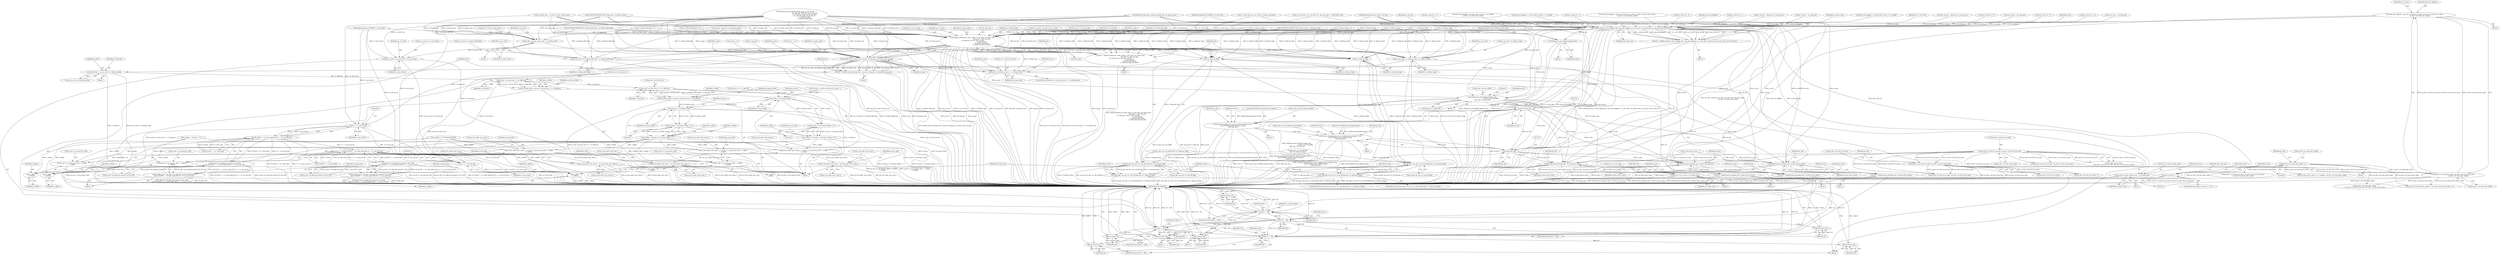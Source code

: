 digraph "0_Android_0b23c81c3dd9ec38f7e6806a3955fed1925541a0_2@integer" {
"1001121" [label="(Call,num_mb_skipped = (ps_dec->u2_frm_ht_in_mbs * ps_dec->u2_frm_wd_in_mbs)\n                        - ps_dec->u2_total_mbs_coded)"];
"1001123" [label="(Call,(ps_dec->u2_frm_ht_in_mbs * ps_dec->u2_frm_wd_in_mbs)\n                        - ps_dec->u2_total_mbs_coded)"];
"1001124" [label="(Call,ps_dec->u2_frm_ht_in_mbs * ps_dec->u2_frm_wd_in_mbs)"];
"1000237" [label="(Call,ps_dec->u2_frm_ht_in_mbs * ps_dec->u2_frm_wd_in_mbs)"];
"1000617" [label="(Call,ps_dec->u2_total_mbs_coded = 0)"];
"1001182" [label="(Call,ih264d_mark_err_slice_skip(ps_dec, num_mb_skipped, u1_is_idr_slice, u2_frame_num, ps_cur_poc, prev_slice_err))"];
"1001180" [label="(Call,ret = ih264d_mark_err_slice_skip(ps_dec, num_mb_skipped, u1_is_idr_slice, u2_frame_num, ps_cur_poc, prev_slice_err))"];
"1001268" [label="(Call,ret != OK)"];
"1001271" [label="(Return,return ret;)"];
"1001441" [label="(Call,ret != OK)"];
"1001444" [label="(Return,return ret;)"];
"1001656" [label="(Call,ret != OK)"];
"1001659" [label="(Return,return ret;)"];
"1001907" [label="(Return,return OK;)"];
"1001924" [label="(Return,return OK;)"];
"1002557" [label="(Call,ret != OK)"];
"1002560" [label="(Return,return ret;)"];
"1002617" [label="(Return,return ret;)"];
"1001210" [label="(Call,ps_dec->u2_prv_frame_num = u2_frame_num)"];
"1001223" [label="(Call,prev_slice_err == 2)"];
"1001263" [label="(Call,ih264d_err_pic_dispbuf_mgr(ps_dec))"];
"1001316" [label="(Call,ps_dec->u2_prv_frame_num = u2_frame_num)"];
"1001424" [label="(Call,ih264d_decode_pic_order_cnt(u1_is_idr_slice, u2_frame_num,\n                                           &ps_dec->s_prev_pic_poc,\n &s_tmp_poc, ps_cur_slice, ps_pps,\n                                          u1_nal_ref_idc,\n                                          u1_bottom_field_flag,\n                                          u1_field_pic_flag, &i4_poc))"];
"1001422" [label="(Call,ret = ih264d_decode_pic_order_cnt(u1_is_idr_slice, u2_frame_num,\n                                           &ps_dec->s_prev_pic_poc,\n &s_tmp_poc, ps_cur_slice, ps_pps,\n                                          u1_nal_ref_idc,\n                                          u1_bottom_field_flag,\n                                          u1_field_pic_flag, &i4_poc))"];
"1001512" [label="(Call,ps_cur_slice->u1_field_pic_flag = u1_field_pic_flag)"];
"1001958" [label="(Call,u1_field_pic = ps_cur_slice->u1_field_pic_flag)"];
"1002019" [label="(Call,ps_dec->u2_frm_wd_y << u1_field_pic)"];
"1002017" [label="(Call,u4_frame_stride = ps_dec->u2_frm_wd_y << u1_field_pic)"];
"1002032" [label="(Call,u2_mb_y * u4_frame_stride)"];
"1002031" [label="(Call,(u2_mb_y * u4_frame_stride) << 4)"];
"1002029" [label="(Call,y_offset = (u2_mb_y * u4_frame_stride) << 4)"];
"1002036" [label="(Call,ps_trns_addr->pu1_dest_y = ps_dec->s_cur_pic.pu1_buf1 + x_offset\n + y_offset)"];
"1002095" [label="(Call,ps_trns_addr->pu1_mb_y = ps_trns_addr->pu1_dest_y)"];
"1002040" [label="(Call,ps_dec->s_cur_pic.pu1_buf1 + x_offset\n + y_offset)"];
"1002046" [label="(Call,x_offset\n + y_offset)"];
"1002062" [label="(Call,u2_mb_y * u4_frame_stride)"];
"1002061" [label="(Call,(u2_mb_y * u4_frame_stride) << 3)"];
"1002059" [label="(Call,y_offset = (u2_mb_y * u4_frame_stride) << 3)"];
"1002069" [label="(Call,ps_trns_addr->pu1_dest_u = ps_dec->s_cur_pic.pu1_buf2 + x_offset\n + y_offset)"];
"1002102" [label="(Call,ps_trns_addr->pu1_mb_u = ps_trns_addr->pu1_dest_u)"];
"1002073" [label="(Call,ps_dec->s_cur_pic.pu1_buf2 + x_offset\n + y_offset)"];
"1002079" [label="(Call,x_offset\n + y_offset)"];
"1002082" [label="(Call,ps_trns_addr->pu1_dest_v = ps_dec->s_cur_pic.pu1_buf3 + x_offset\n + y_offset)"];
"1002109" [label="(Call,ps_trns_addr->pu1_mb_v = ps_trns_addr->pu1_dest_v)"];
"1002086" [label="(Call,ps_dec->s_cur_pic.pu1_buf3 + x_offset\n + y_offset)"];
"1002092" [label="(Call,x_offset\n + y_offset)"];
"1002051" [label="(Call,ps_dec->u2_frm_wd_uv << u1_field_pic)"];
"1002049" [label="(Call,u4_frame_stride = ps_dec->u2_frm_wd_uv << u1_field_pic)"];
"1001517" [label="(Call,ps_cur_slice->u1_bottom_field_flag = u1_bottom_field_flag)"];
"1001544" [label="(Call,ps_cur_slice->u1_nal_ref_idc = u1_nal_ref_idc)"];
"1001610" [label="(Call,!u1_field_pic_flag)"];
"1001604" [label="(Call,(ps_pps->ps_sps->u1_mb_aff_flag) && (!u1_field_pic_flag))"];
"1001603" [label="(Call,!((ps_pps->ps_sps->u1_mb_aff_flag) && (!u1_field_pic_flag)))"];
"1001627" [label="(Call,!u1_field_pic_flag)"];
"1001621" [label="(Call,(ps_pps->ps_sps->u1_mb_aff_flag) && (!u1_field_pic_flag))"];
"1001620" [label="(Call,!((ps_pps->ps_sps->u1_mb_aff_flag) && (!u1_field_pic_flag)))"];
"1001648" [label="(Call,ih264d_start_of_pic(ps_dec, i4_poc, &s_tmp_poc, u2_frame_num, ps_pps))"];
"1001646" [label="(Call,ret = ih264d_start_of_pic(ps_dec, i4_poc, &s_tmp_poc, u2_frame_num, ps_pps))"];
"1001667" [label="(Call,ih264d_get_next_display_field(ps_dec,\n                                          ps_dec->ps_out_buffer,\n &(ps_dec->s_disp_op)))"];
"1001722" [label="(Call,(void *)ps_dec)"];
"1001714" [label="(Call,ithread_create(ps_dec->pv_dec_thread_handle, NULL,\n (void *)ih264d_decode_picture_thread,\n (void *)ps_dec))"];
"1001758" [label="(Call,ithread_create(ps_dec->pv_bs_deblk_thread_handle, NULL,\n (void *)ih264d_recon_deblk_thread,\n (void *)ps_dec))"];
"1001766" [label="(Call,(void *)ps_dec)"];
"1002456" [label="(Call,ih264d_parse_islice(ps_dec, u2_first_mb_in_slice))"];
"1002454" [label="(Call,ret = ih264d_parse_islice(ps_dec, u2_first_mb_in_slice))"];
"1002491" [label="(Call,ih264d_parse_pslice(ps_dec, u2_first_mb_in_slice))"];
"1002489" [label="(Call,ret = ih264d_parse_pslice(ps_dec, u2_first_mb_in_slice))"];
"1002525" [label="(Call,ih264d_parse_bslice(ps_dec, u2_first_mb_in_slice))"];
"1002523" [label="(Call,ret = ih264d_parse_bslice(ps_dec, u2_first_mb_in_slice))"];
"1001838" [label="(Call,ps_err->u4_frm_sei_sync == u2_frame_num)"];
"1001854" [label="(Call,ps_err->u4_cur_frm = u2_frame_num)"];
"1001874" [label="(Call,0 == u1_nal_ref_idc)"];
"1001870" [label="(Call,(B_SLICE == u1_slice_type) && (0 == u1_nal_ref_idc))"];
"1001864" [label="(Call,(ps_dec->u4_skip_frm_mask & B_SLC_BIT)\n && (B_SLICE == u1_slice_type) && (0 == u1_nal_ref_idc))"];
"1001862" [label="(Call,i4_skip_b_pic = (ps_dec->u4_skip_frm_mask & B_SLC_BIT)\n && (B_SLICE == u1_slice_type) && (0 == u1_nal_ref_idc))"];
"1001885" [label="(Call,(P_SLICE == u1_slice_type) && (0 == u1_nal_ref_idc))"];
"1001879" [label="(Call,(ps_dec->u4_skip_frm_mask & P_SLC_BIT)\n && (P_SLICE == u1_slice_type) && (0 == u1_nal_ref_idc))"];
"1001877" [label="(Call,i4_skip_p_pic = (ps_dec->u4_skip_frm_mask & P_SLC_BIT)\n && (P_SLICE == u1_slice_type) && (0 == u1_nal_ref_idc))"];
"1001889" [label="(Call,0 == u1_nal_ref_idc)"];
"1000779" [label="(Call,!u1_field_pic_flag)"];
"1001663" [label="(Identifier,ps_dec)"];
"1002446" [label="(Block,)"];
"1002018" [label="(Identifier,u4_frame_stride)"];
"1001650" [label="(Identifier,i4_poc)"];
"1001660" [label="(Identifier,ret)"];
"1001885" [label="(Call,(P_SLICE == u1_slice_type) && (0 == u1_nal_ref_idc))"];
"1001891" [label="(Identifier,u1_nal_ref_idc)"];
"1001672" [label="(Call,&(ps_dec->s_disp_op))"];
"1001123" [label="(Call,(ps_dec->u2_frm_ht_in_mbs * ps_dec->u2_frm_wd_in_mbs)\n                        - ps_dec->u2_total_mbs_coded)"];
"1001161" [label="(Call,ps_cur_poc = &s_tmp_poc)"];
"1001117" [label="(Block,)"];
"1002577" [label="(Call,ps_dec->u2_total_mbs_coded >= (ps_seq->u2_max_mb_addr + 1))"];
"1001544" [label="(Call,ps_cur_slice->u1_nal_ref_idc = u1_nal_ref_idc)"];
"1002110" [label="(Call,ps_trns_addr->pu1_mb_v)"];
"1001186" [label="(Identifier,u2_frame_num)"];
"1001425" [label="(Identifier,u1_is_idr_slice)"];
"1000178" [label="(Call,i4_poc = 0)"];
"1002111" [label="(Identifier,ps_trns_addr)"];
"1002060" [label="(Identifier,y_offset)"];
"1002017" [label="(Call,u4_frame_stride = ps_dec->u2_frm_wd_y << u1_field_pic)"];
"1002113" [label="(Call,ps_trns_addr->pu1_dest_v)"];
"1001262" [label="(Block,)"];
"1002099" [label="(Call,ps_trns_addr->pu1_dest_y)"];
"1002102" [label="(Call,ps_trns_addr->pu1_mb_u = ps_trns_addr->pu1_dest_u)"];
"1002080" [label="(Identifier,x_offset)"];
"1001727" [label="(Identifier,ps_dec)"];
"1001762" [label="(Identifier,NULL)"];
"1001718" [label="(Identifier,NULL)"];
"1002041" [label="(Call,ps_dec->s_cur_pic.pu1_buf1)"];
"1002481" [label="(Block,)"];
"1002560" [label="(Return,return ret;)"];
"1002079" [label="(Call,x_offset\n + y_offset)"];
"1001669" [label="(Call,ps_dec->ps_out_buffer)"];
"1001871" [label="(Call,B_SLICE == u1_slice_type)"];
"1002064" [label="(Identifier,u4_frame_stride)"];
"1001890" [label="(Literal,0)"];
"1002559" [label="(Identifier,OK)"];
"1002036" [label="(Call,ps_trns_addr->pu1_dest_y = ps_dec->s_cur_pic.pu1_buf1 + x_offset\n + y_offset)"];
"1000944" [label="(Call,u2_frame_num != ps_dec->u2_prv_frame_num)"];
"1001651" [label="(Call,&s_tmp_poc)"];
"1002106" [label="(Call,ps_trns_addr->pu1_dest_u)"];
"1001040" [label="(Call,num_mb_skipped = u2_first_mb_in_slice << u1_mbaff)"];
"1002491" [label="(Call,ih264d_parse_pslice(ps_dec, u2_first_mb_in_slice))"];
"1001185" [label="(Identifier,u1_is_idr_slice)"];
"1001875" [label="(Literal,0)"];
"1002084" [label="(Identifier,ps_trns_addr)"];
"1001519" [label="(Identifier,ps_cur_slice)"];
"1001135" [label="(Identifier,ps_cur_poc)"];
"1001271" [label="(Return,return ret;)"];
"1001604" [label="(Call,(ps_pps->ps_sps->u1_mb_aff_flag) && (!u1_field_pic_flag))"];
"1002063" [label="(Identifier,u2_mb_y)"];
"1000489" [label="(Call,*ps_cur_poc = &ps_dec->s_cur_pic_poc)"];
"1001646" [label="(Call,ret = ih264d_start_of_pic(ps_dec, i4_poc, &s_tmp_poc, u2_frame_num, ps_pps))"];
"1002524" [label="(Identifier,ret)"];
"1001118" [label="(Call,prev_slice_err = 2)"];
"1001752" [label="(Block,)"];
"1000652" [label="(Call,COPYTHECONTEXT(\"SH: bottom_field_flag\", u1_bottom_field_flag))"];
"1001518" [label="(Call,ps_cur_slice->u1_bottom_field_flag)"];
"1002456" [label="(Call,ih264d_parse_islice(ps_dec, u2_first_mb_in_slice))"];
"1001766" [label="(Call,(void *)ps_dec)"];
"1002029" [label="(Call,y_offset = (u2_mb_y * u4_frame_stride) << 4)"];
"1001763" [label="(Call,(void *)ih264d_recon_deblk_thread)"];
"1002457" [label="(Identifier,ps_dec)"];
"1001771" [label="(Identifier,ps_dec)"];
"1002083" [label="(Call,ps_trns_addr->pu1_dest_v)"];
"1002092" [label="(Call,x_offset\n + y_offset)"];
"1002557" [label="(Call,ret != OK)"];
"1002062" [label="(Call,u2_mb_y * u4_frame_stride)"];
"1000625" [label="(Identifier,ps_seq)"];
"1000926" [label="(Call,ps_seq->u1_mb_aff_flag && (!u1_field_pic_flag))"];
"1001678" [label="(Literal,0)"];
"1002103" [label="(Call,ps_trns_addr->pu1_mb_u)"];
"1001603" [label="(Call,!((ps_pps->ps_sps->u1_mb_aff_flag) && (!u1_field_pic_flag)))"];
"1002037" [label="(Call,ps_trns_addr->pu1_dest_y)"];
"1001099" [label="(Call,!u1_field_pic_flag)"];
"1002051" [label="(Call,ps_dec->u2_frm_wd_uv << u1_field_pic)"];
"1002050" [label="(Identifier,u4_frame_stride)"];
"1000158" [label="(MethodParameterIn,UWORD8 u1_nal_ref_idc)"];
"1001997" [label="(Call,u2_mb_y <<= u1_mb_aff)"];
"1001551" [label="(Identifier,ps_cur_slice)"];
"1001714" [label="(Call,ithread_create(ps_dec->pv_dec_thread_handle, NULL,\n (void *)ih264d_decode_picture_thread,\n (void *)ps_dec))"];
"1001264" [label="(Identifier,ps_dec)"];
"1001521" [label="(Identifier,u1_bottom_field_flag)"];
"1000424" [label="(Call,ps_pps = &ps_dec->ps_pps[u4_temp])"];
"1001627" [label="(Call,!u1_field_pic_flag)"];
"1001516" [label="(Identifier,u1_field_pic_flag)"];
"1002619" [label="(MethodReturn,WORD32)"];
"1002033" [label="(Identifier,u2_mb_y)"];
"1001237" [label="(Identifier,ps_dec)"];
"1000632" [label="(Call,COPYTHECONTEXT(\"SH: field_pic_flag\", u1_field_pic_flag))"];
"1001001" [label="(Call,ps_dec->u2_frm_ht_in_mbs * ps_dec->u2_frm_wd_in_mbs)"];
"1002035" [label="(Literal,4)"];
"1001649" [label="(Identifier,ps_dec)"];
"1001192" [label="(Identifier,ps_dec)"];
"1001421" [label="(Block,)"];
"1002527" [label="(Identifier,u2_first_mb_in_slice)"];
"1001960" [label="(Call,ps_cur_slice->u1_field_pic_flag)"];
"1001658" [label="(Identifier,OK)"];
"1001645" [label="(Block,)"];
"1001267" [label="(ControlStructure,if(ret != OK))"];
"1001315" [label="(Block,)"];
"1002019" [label="(Call,ps_dec->u2_frm_wd_y << u1_field_pic)"];
"1001423" [label="(Identifier,ret)"];
"1001229" [label="(Identifier,ps_dec)"];
"1001188" [label="(Identifier,prev_slice_err)"];
"1001631" [label="(Identifier,ps_dec)"];
"1001317" [label="(Call,ps_dec->u2_prv_frame_num)"];
"1002024" [label="(Call,x_offset = u2_mb_x << 4)"];
"1001433" [label="(Identifier,ps_cur_slice)"];
"1000666" [label="(Call,u1_field_pic_flag = 0)"];
"1002526" [label="(Identifier,ps_dec)"];
"1001441" [label="(Call,ret != OK)"];
"1002070" [label="(Call,ps_trns_addr->pu1_dest_u)"];
"1001970" [label="(Identifier,ps_dec)"];
"1001272" [label="(Identifier,ret)"];
"1001045" [label="(Call,ps_cur_poc = &s_tmp_poc)"];
"1001768" [label="(Identifier,ps_dec)"];
"1001879" [label="(Call,(ps_dec->u4_skip_frm_mask & P_SLC_BIT)\n && (P_SLICE == u1_slice_type) && (0 == u1_nal_ref_idc))"];
"1001323" [label="(Identifier,ps_cur_slice)"];
"1000932" [label="(Call,prev_slice_err = 0)"];
"1000235" [label="(Call,u2_first_mb_in_slice\n > (ps_dec->u2_frm_ht_in_mbs * ps_dec->u2_frm_wd_in_mbs))"];
"1001124" [label="(Call,ps_dec->u2_frm_ht_in_mbs * ps_dec->u2_frm_wd_in_mbs)"];
"1001659" [label="(Return,return ret;)"];
"1002489" [label="(Call,ret = ih264d_parse_pslice(ps_dec, u2_first_mb_in_slice))"];
"1001225" [label="(Literal,2)"];
"1002493" [label="(Identifier,u2_first_mb_in_slice)"];
"1001620" [label="(Call,!((ps_pps->ps_sps->u1_mb_aff_flag) && (!u1_field_pic_flag)))"];
"1002052" [label="(Call,ps_dec->u2_frm_wd_uv)"];
"1001856" [label="(Identifier,ps_err)"];
"1001858" [label="(Identifier,u2_frame_num)"];
"1002119" [label="(Identifier,ps_dec)"];
"1001183" [label="(Identifier,ps_dec)"];
"1001619" [label="(ControlStructure,if(!((ps_pps->ps_sps->u1_mb_aff_flag) && (!u1_field_pic_flag))))"];
"1002030" [label="(Identifier,y_offset)"];
"1000237" [label="(Call,ps_dec->u2_frm_ht_in_mbs * ps_dec->u2_frm_wd_in_mbs)"];
"1001426" [label="(Identifier,u2_frame_num)"];
"1002556" [label="(ControlStructure,if(ret != OK))"];
"1001128" [label="(Call,ps_dec->u2_frm_wd_in_mbs)"];
"1001859" [label="(Block,)"];
"1002046" [label="(Call,x_offset\n + y_offset)"];
"1001893" [label="(Identifier,i4_skip_b_pic)"];
"1001637" [label="(Identifier,ps_dec)"];
"1001263" [label="(Call,ih264d_err_pic_dispbuf_mgr(ps_dec))"];
"1001759" [label="(Call,ps_dec->pv_bs_deblk_thread_handle)"];
"1001444" [label="(Return,return ret;)"];
"1002454" [label="(Call,ret = ih264d_parse_islice(ps_dec, u2_first_mb_in_slice))"];
"1002059" [label="(Call,y_offset = (u2_mb_y * u4_frame_stride) << 3)"];
"1001095" [label="(Call,ps_seq->u1_mb_aff_flag\n && (!u1_field_pic_flag))"];
"1001622" [label="(Call,ps_pps->ps_sps->u1_mb_aff_flag)"];
"1001141" [label="(Call,(u2_first_mb_in_slice << u1_mbaff) > ps_dec->u2_total_mbs_coded)"];
"1000480" [label="(Block,)"];
"1001517" [label="(Call,ps_cur_slice->u1_bottom_field_flag = u1_bottom_field_flag)"];
"1002455" [label="(Identifier,ret)"];
"1002061" [label="(Call,(u2_mb_y * u4_frame_stride) << 3)"];
"1002067" [label="(Identifier,x_offset)"];
"1001656" [label="(Call,ret != OK)"];
"1001545" [label="(Call,ps_cur_slice->u1_nal_ref_idc)"];
"1002066" [label="(Call,x_offset *= YUV420SP_FACTOR)"];
"1001422" [label="(Call,ret = ih264d_decode_pic_order_cnt(u1_is_idr_slice, u2_frame_num,\n                                           &ps_dec->s_prev_pic_poc,\n &s_tmp_poc, ps_cur_slice, ps_pps,\n                                          u1_nal_ref_idc,\n                                          u1_bottom_field_flag,\n                                          u1_field_pic_flag, &i4_poc))"];
"1000617" [label="(Call,ps_dec->u2_total_mbs_coded = 0)"];
"1000466" [label="(Call,COPYTHECONTEXT(\"SH: frame_num\", u2_frame_num))"];
"1002496" [label="(Identifier,ps_dec)"];
"1001876" [label="(Identifier,u1_nal_ref_idc)"];
"1001877" [label="(Call,i4_skip_p_pic = (ps_dec->u4_skip_frm_mask & P_SLC_BIT)\n && (P_SLICE == u1_slice_type) && (0 == u1_nal_ref_idc))"];
"1001442" [label="(Identifier,ret)"];
"1002095" [label="(Call,ps_trns_addr->pu1_mb_y = ps_trns_addr->pu1_dest_y)"];
"1001122" [label="(Identifier,num_mb_skipped)"];
"1001438" [label="(Call,&i4_poc)"];
"1001758" [label="(Call,ithread_create(ps_dec->pv_bs_deblk_thread_handle, NULL,\n (void *)ih264d_recon_deblk_thread,\n (void *)ps_dec))"];
"1001724" [label="(Identifier,ps_dec)"];
"1001865" [label="(Call,ps_dec->u4_skip_frm_mask & B_SLC_BIT)"];
"1001149" [label="(Call,prev_slice_err = 2)"];
"1001830" [label="(Block,)"];
"1001224" [label="(Identifier,prev_slice_err)"];
"1001880" [label="(Call,ps_dec->u4_skip_frm_mask & P_SLC_BIT)"];
"1001134" [label="(Call,ps_cur_poc = &s_tmp_poc)"];
"1001907" [label="(Return,return OK;)"];
"1001611" [label="(Identifier,u1_field_pic_flag)"];
"1001431" [label="(Call,&s_tmp_poc)"];
"1002289" [label="(Call,u2_first_mb_in_slice - 1)"];
"1000669" [label="(Call,u1_bottom_field_flag = 0)"];
"1002048" [label="(Identifier,y_offset)"];
"1002074" [label="(Call,ps_dec->s_cur_pic.pu1_buf2)"];
"1002047" [label="(Identifier,x_offset)"];
"1002558" [label="(Identifier,ret)"];
"1001437" [label="(Identifier,u1_field_pic_flag)"];
"1002032" [label="(Call,u2_mb_y * u4_frame_stride)"];
"1001719" [label="(Call,(void *)ih264d_decode_picture_thread)"];
"1000241" [label="(Call,ps_dec->u2_frm_wd_in_mbs)"];
"1001513" [label="(Call,ps_cur_slice->u1_field_pic_flag)"];
"1002104" [label="(Identifier,ps_trns_addr)"];
"1001715" [label="(Call,ps_dec->pv_dec_thread_handle)"];
"1001846" [label="(Identifier,ps_err)"];
"1001187" [label="(Identifier,ps_cur_poc)"];
"1001870" [label="(Call,(B_SLICE == u1_slice_type) && (0 == u1_nal_ref_idc))"];
"1001443" [label="(Identifier,OK)"];
"1001211" [label="(Call,ps_dec->u2_prv_frame_num)"];
"1001274" [label="(Identifier,i1_is_end_of_poc)"];
"1000930" [label="(Call,!u1_field_pic_flag)"];
"1001963" [label="(Block,)"];
"1002094" [label="(Identifier,y_offset)"];
"1002007" [label="(Call,u2_mb_y > ps_dec->u2_frm_ht_in_mbs - 1)"];
"1002492" [label="(Identifier,ps_dec)"];
"1002109" [label="(Call,ps_trns_addr->pu1_mb_v = ps_trns_addr->pu1_dest_v)"];
"1002463" [label="(Identifier,ps_dec)"];
"1000538" [label="(Call,ih264d_decode_gaps_in_frame_num(ps_dec, u2_frame_num))"];
"1000159" [label="(MethodParameterIn,dec_struct_t *ps_dec)"];
"1001864" [label="(Call,(ps_dec->u4_skip_frm_mask & B_SLC_BIT)\n && (B_SLICE == u1_slice_type) && (0 == u1_nal_ref_idc))"];
"1000170" [label="(Call,*ps_cur_slice = ps_dec->ps_cur_slice)"];
"1001427" [label="(Call,&ps_dec->s_prev_pic_poc)"];
"1001839" [label="(Call,ps_err->u4_frm_sei_sync)"];
"1001959" [label="(Identifier,u1_field_pic)"];
"1000157" [label="(MethodParameterIn,UWORD8 u1_is_idr_slice)"];
"1002096" [label="(Call,ps_trns_addr->pu1_mb_y)"];
"1002093" [label="(Identifier,x_offset)"];
"1001855" [label="(Call,ps_err->u4_cur_frm)"];
"1000686" [label="(Call,0 == u1_field_pic_flag)"];
"1001621" [label="(Call,(ps_pps->ps_sps->u1_mb_aff_flag) && (!u1_field_pic_flag))"];
"1001268" [label="(Call,ret != OK)"];
"1001958" [label="(Call,u1_field_pic = ps_cur_slice->u1_field_pic_flag)"];
"1000899" [label="(Call,ih264d_is_end_of_pic(u2_frame_num, u1_nal_ref_idc,\n                                             &s_tmp_poc, &ps_dec->s_cur_pic_poc,\n                                            ps_cur_slice, u1_pic_order_cnt_type,\n                                            u1_nal_unit_type, u4_idr_pic_id,\n                                            u1_field_pic_flag,\n                                            u1_bottom_field_flag))"];
"1001217" [label="(Identifier,ps_dec)"];
"1002086" [label="(Call,ps_dec->s_cur_pic.pu1_buf3 + x_offset\n + y_offset)"];
"1001222" [label="(ControlStructure,if(prev_slice_err == 2))"];
"1001239" [label="(Call,ps_dec->u2_frm_ht_in_mbs * ps_dec->u2_frm_wd_in_mbs)"];
"1001838" [label="(Call,ps_err->u4_frm_sei_sync == u2_frame_num)"];
"1001657" [label="(Identifier,ret)"];
"1001667" [label="(Call,ih264d_get_next_display_field(ps_dec,\n                                          ps_dec->ps_out_buffer,\n &(ps_dec->s_disp_op)))"];
"1001180" [label="(Call,ret = ih264d_mark_err_slice_skip(ps_dec, num_mb_skipped, u1_is_idr_slice, u2_frame_num, ps_cur_poc, prev_slice_err))"];
"1001874" [label="(Call,0 == u1_nal_ref_idc)"];
"1001131" [label="(Call,ps_dec->u2_total_mbs_coded)"];
"1001316" [label="(Call,ps_dec->u2_prv_frame_num = u2_frame_num)"];
"1002025" [label="(Identifier,x_offset)"];
"1002097" [label="(Identifier,ps_trns_addr)"];
"1001108" [label="(Call,prev_slice_err = 1)"];
"1001668" [label="(Identifier,ps_dec)"];
"1001842" [label="(Identifier,u2_frame_num)"];
"1001925" [label="(Identifier,OK)"];
"1001512" [label="(Call,ps_cur_slice->u1_field_pic_flag = u1_field_pic_flag)"];
"1001524" [label="(Identifier,ps_cur_slice)"];
"1001908" [label="(Identifier,OK)"];
"1001152" [label="(Call,num_mb_skipped = (u2_first_mb_in_slice << u1_mbaff)\n - ps_dec->u2_total_mbs_coded)"];
"1001111" [label="(Call,num_mb_skipped = u2_first_mb_in_slice << u1_mbaff)"];
"1002069" [label="(Call,ps_trns_addr->pu1_dest_u = ps_dec->s_cur_pic.pu1_buf2 + x_offset\n + y_offset)"];
"1001628" [label="(Identifier,u1_field_pic_flag)"];
"1001181" [label="(Identifier,ret)"];
"1001894" [label="(Block,)"];
"1001214" [label="(Identifier,u2_frame_num)"];
"1001435" [label="(Identifier,u1_nal_ref_idc)"];
"1002020" [label="(Call,ps_dec->u2_frm_wd_y)"];
"1001210" [label="(Call,ps_dec->u2_prv_frame_num = u2_frame_num)"];
"1001602" [label="(ControlStructure,if(!((ps_pps->ps_sps->u1_mb_aff_flag) && (!u1_field_pic_flag))))"];
"1001837" [label="(ControlStructure,if(ps_err->u4_frm_sei_sync == u2_frame_num))"];
"1000973" [label="(Call,prev_slice_err = 1)"];
"1002009" [label="(Call,ps_dec->u2_frm_ht_in_mbs - 1)"];
"1000998" [label="(Call,num_mb_skipped = (ps_dec->u2_frm_ht_in_mbs * ps_dec->u2_frm_wd_in_mbs)\n - ps_dec->u2_total_mbs_coded)"];
"1000978" [label="(Call,prev_slice_err = 2)"];
"1001223" [label="(Call,prev_slice_err == 2)"];
"1002523" [label="(Call,ret = ih264d_parse_bslice(ps_dec, u2_first_mb_in_slice))"];
"1002561" [label="(Identifier,ret)"];
"1001266" [label="(Identifier,ERROR_NEW_FRAME_EXPECTED)"];
"1001434" [label="(Identifier,ps_pps)"];
"1001889" [label="(Call,0 == u1_nal_ref_idc)"];
"1002530" [label="(Identifier,ps_dec)"];
"1000621" [label="(Literal,0)"];
"1001270" [label="(Identifier,OK)"];
"1002564" [label="(Identifier,ps_dec)"];
"1002040" [label="(Call,ps_dec->s_cur_pic.pu1_buf1 + x_offset\n + y_offset)"];
"1002065" [label="(Literal,3)"];
"1002055" [label="(Identifier,u1_field_pic)"];
"1002057" [label="(Identifier,x_offset)"];
"1001458" [label="(Call,i4_poc == 0)"];
"1001863" [label="(Identifier,i4_skip_b_pic)"];
"1002023" [label="(Identifier,u1_field_pic)"];
"1000238" [label="(Call,ps_dec->u2_frm_ht_in_mbs)"];
"1001000" [label="(Call,(ps_dec->u2_frm_ht_in_mbs * ps_dec->u2_frm_wd_in_mbs)\n - ps_dec->u2_total_mbs_coded)"];
"1000839" [label="(Call,!u1_field_pic_flag)"];
"1001548" [label="(Identifier,u1_nal_ref_idc)"];
"1001320" [label="(Identifier,u2_frame_num)"];
"1001924" [label="(Return,return OK;)"];
"1001610" [label="(Call,!u1_field_pic_flag)"];
"1001614" [label="(Identifier,ps_dec)"];
"1001944" [label="(Block,)"];
"1002618" [label="(Identifier,ret)"];
"1002031" [label="(Call,(u2_mb_y * u4_frame_stride) << 4)"];
"1002034" [label="(Identifier,u4_frame_stride)"];
"1001179" [label="(Block,)"];
"1001647" [label="(Identifier,ret)"];
"1002082" [label="(Call,ps_trns_addr->pu1_dest_v = ps_dec->s_cur_pic.pu1_buf3 + x_offset\n + y_offset)"];
"1002490" [label="(Identifier,ret)"];
"1001653" [label="(Identifier,u2_frame_num)"];
"1002617" [label="(Return,return ret;)"];
"1001121" [label="(Call,num_mb_skipped = (ps_dec->u2_frm_ht_in_mbs * ps_dec->u2_frm_wd_in_mbs)\n                        - ps_dec->u2_total_mbs_coded)"];
"1001195" [label="(Block,)"];
"1001448" [label="(Identifier,i4_poc)"];
"1000635" [label="(Call,u1_bottom_field_flag = 0)"];
"1002073" [label="(Call,ps_dec->s_cur_pic.pu1_buf2 + x_offset\n + y_offset)"];
"1002049" [label="(Call,u4_frame_stride = ps_dec->u2_frm_wd_uv << u1_field_pic)"];
"1001184" [label="(Identifier,num_mb_skipped)"];
"1001440" [label="(ControlStructure,if(ret != OK))"];
"1001235" [label="(Call,ps_dec->u2_total_mbs_coded\n >= ps_dec->u2_frm_ht_in_mbs * ps_dec->u2_frm_wd_in_mbs)"];
"1001125" [label="(Call,ps_dec->u2_frm_ht_in_mbs)"];
"1001722" [label="(Call,(void *)ps_dec)"];
"1000521" [label="(Call,u1_is_idr_slice || ps_cur_slice->u1_mmco_equalto5)"];
"1001445" [label="(Identifier,ret)"];
"1001436" [label="(Identifier,u1_bottom_field_flag)"];
"1001037" [label="(Call,prev_slice_err = 1)"];
"1001011" [label="(Call,ps_cur_poc = &ps_dec->s_cur_pic_poc)"];
"1002081" [label="(Identifier,y_offset)"];
"1002515" [label="(Block,)"];
"1001269" [label="(Identifier,ret)"];
"1001862" [label="(Call,i4_skip_b_pic = (ps_dec->u4_skip_frm_mask & B_SLC_BIT)\n && (B_SLICE == u1_slice_type) && (0 == u1_nal_ref_idc))"];
"1001655" [label="(ControlStructure,if(ret != OK))"];
"1001017" [label="(Call,u1_is_idr_slice = ps_cur_slice->u1_nal_unit_type == IDR_SLICE_NAL)"];
"1001132" [label="(Identifier,ps_dec)"];
"1001424" [label="(Call,ih264d_decode_pic_order_cnt(u1_is_idr_slice, u2_frame_num,\n                                           &ps_dec->s_prev_pic_poc,\n &s_tmp_poc, ps_cur_slice, ps_pps,\n                                          u1_nal_ref_idc,\n                                          u1_bottom_field_flag,\n                                          u1_field_pic_flag, &i4_poc))"];
"1001605" [label="(Call,ps_pps->ps_sps->u1_mb_aff_flag)"];
"1002087" [label="(Call,ps_dec->s_cur_pic.pu1_buf3)"];
"1001666" [label="(Block,)"];
"1001911" [label="(Block,)"];
"1001713" [label="(Block,)"];
"1001648" [label="(Call,ih264d_start_of_pic(ps_dec, i4_poc, &s_tmp_poc, u2_frame_num, ps_pps))"];
"1001854" [label="(Call,ps_err->u4_cur_frm = u2_frame_num)"];
"1000618" [label="(Call,ps_dec->u2_total_mbs_coded)"];
"1001886" [label="(Call,P_SLICE == u1_slice_type)"];
"1002458" [label="(Identifier,u2_first_mb_in_slice)"];
"1002038" [label="(Identifier,ps_trns_addr)"];
"1000160" [label="(Block,)"];
"1001182" [label="(Call,ih264d_mark_err_slice_skip(ps_dec, num_mb_skipped, u1_is_idr_slice, u2_frame_num, ps_cur_poc, prev_slice_err))"];
"1001654" [label="(Identifier,ps_pps)"];
"1001878" [label="(Identifier,i4_skip_p_pic)"];
"1002525" [label="(Call,ih264d_parse_bslice(ps_dec, u2_first_mb_in_slice))"];
"1001121" -> "1001117"  [label="AST: "];
"1001121" -> "1001123"  [label="CFG: "];
"1001122" -> "1001121"  [label="AST: "];
"1001123" -> "1001121"  [label="AST: "];
"1001135" -> "1001121"  [label="CFG: "];
"1001121" -> "1002619"  [label="DDG: (ps_dec->u2_frm_ht_in_mbs * ps_dec->u2_frm_wd_in_mbs)\n                        - ps_dec->u2_total_mbs_coded"];
"1001121" -> "1002619"  [label="DDG: num_mb_skipped"];
"1001123" -> "1001121"  [label="DDG: ps_dec->u2_frm_ht_in_mbs * ps_dec->u2_frm_wd_in_mbs"];
"1001123" -> "1001121"  [label="DDG: ps_dec->u2_total_mbs_coded"];
"1001121" -> "1001182"  [label="DDG: num_mb_skipped"];
"1001123" -> "1001131"  [label="CFG: "];
"1001124" -> "1001123"  [label="AST: "];
"1001131" -> "1001123"  [label="AST: "];
"1001123" -> "1002619"  [label="DDG: ps_dec->u2_frm_ht_in_mbs * ps_dec->u2_frm_wd_in_mbs"];
"1001123" -> "1002619"  [label="DDG: ps_dec->u2_total_mbs_coded"];
"1001124" -> "1001123"  [label="DDG: ps_dec->u2_frm_ht_in_mbs"];
"1001124" -> "1001123"  [label="DDG: ps_dec->u2_frm_wd_in_mbs"];
"1000617" -> "1001123"  [label="DDG: ps_dec->u2_total_mbs_coded"];
"1001123" -> "1001235"  [label="DDG: ps_dec->u2_total_mbs_coded"];
"1001123" -> "1002577"  [label="DDG: ps_dec->u2_total_mbs_coded"];
"1001124" -> "1001128"  [label="CFG: "];
"1001125" -> "1001124"  [label="AST: "];
"1001128" -> "1001124"  [label="AST: "];
"1001132" -> "1001124"  [label="CFG: "];
"1001124" -> "1002619"  [label="DDG: ps_dec->u2_frm_wd_in_mbs"];
"1001124" -> "1002619"  [label="DDG: ps_dec->u2_frm_ht_in_mbs"];
"1000237" -> "1001124"  [label="DDG: ps_dec->u2_frm_ht_in_mbs"];
"1000237" -> "1001124"  [label="DDG: ps_dec->u2_frm_wd_in_mbs"];
"1001124" -> "1001239"  [label="DDG: ps_dec->u2_frm_ht_in_mbs"];
"1001124" -> "1001239"  [label="DDG: ps_dec->u2_frm_wd_in_mbs"];
"1001124" -> "1002009"  [label="DDG: ps_dec->u2_frm_ht_in_mbs"];
"1000237" -> "1000235"  [label="AST: "];
"1000237" -> "1000241"  [label="CFG: "];
"1000238" -> "1000237"  [label="AST: "];
"1000241" -> "1000237"  [label="AST: "];
"1000235" -> "1000237"  [label="CFG: "];
"1000237" -> "1002619"  [label="DDG: ps_dec->u2_frm_ht_in_mbs"];
"1000237" -> "1002619"  [label="DDG: ps_dec->u2_frm_wd_in_mbs"];
"1000237" -> "1000235"  [label="DDG: ps_dec->u2_frm_ht_in_mbs"];
"1000237" -> "1000235"  [label="DDG: ps_dec->u2_frm_wd_in_mbs"];
"1000237" -> "1001001"  [label="DDG: ps_dec->u2_frm_ht_in_mbs"];
"1000237" -> "1001001"  [label="DDG: ps_dec->u2_frm_wd_in_mbs"];
"1000237" -> "1001239"  [label="DDG: ps_dec->u2_frm_ht_in_mbs"];
"1000237" -> "1001239"  [label="DDG: ps_dec->u2_frm_wd_in_mbs"];
"1000237" -> "1002009"  [label="DDG: ps_dec->u2_frm_ht_in_mbs"];
"1000617" -> "1000480"  [label="AST: "];
"1000617" -> "1000621"  [label="CFG: "];
"1000618" -> "1000617"  [label="AST: "];
"1000621" -> "1000617"  [label="AST: "];
"1000625" -> "1000617"  [label="CFG: "];
"1000617" -> "1002619"  [label="DDG: ps_dec->u2_total_mbs_coded"];
"1000617" -> "1001000"  [label="DDG: ps_dec->u2_total_mbs_coded"];
"1000617" -> "1001141"  [label="DDG: ps_dec->u2_total_mbs_coded"];
"1000617" -> "1001235"  [label="DDG: ps_dec->u2_total_mbs_coded"];
"1000617" -> "1002577"  [label="DDG: ps_dec->u2_total_mbs_coded"];
"1001182" -> "1001180"  [label="AST: "];
"1001182" -> "1001188"  [label="CFG: "];
"1001183" -> "1001182"  [label="AST: "];
"1001184" -> "1001182"  [label="AST: "];
"1001185" -> "1001182"  [label="AST: "];
"1001186" -> "1001182"  [label="AST: "];
"1001187" -> "1001182"  [label="AST: "];
"1001188" -> "1001182"  [label="AST: "];
"1001180" -> "1001182"  [label="CFG: "];
"1001182" -> "1002619"  [label="DDG: u2_frame_num"];
"1001182" -> "1002619"  [label="DDG: prev_slice_err"];
"1001182" -> "1002619"  [label="DDG: u1_is_idr_slice"];
"1001182" -> "1002619"  [label="DDG: num_mb_skipped"];
"1001182" -> "1002619"  [label="DDG: ps_dec"];
"1001182" -> "1002619"  [label="DDG: ps_cur_poc"];
"1001182" -> "1001180"  [label="DDG: u2_frame_num"];
"1001182" -> "1001180"  [label="DDG: num_mb_skipped"];
"1001182" -> "1001180"  [label="DDG: u1_is_idr_slice"];
"1001182" -> "1001180"  [label="DDG: ps_cur_poc"];
"1001182" -> "1001180"  [label="DDG: ps_dec"];
"1001182" -> "1001180"  [label="DDG: prev_slice_err"];
"1000538" -> "1001182"  [label="DDG: ps_dec"];
"1000538" -> "1001182"  [label="DDG: u2_frame_num"];
"1000159" -> "1001182"  [label="DDG: ps_dec"];
"1001040" -> "1001182"  [label="DDG: num_mb_skipped"];
"1000998" -> "1001182"  [label="DDG: num_mb_skipped"];
"1001152" -> "1001182"  [label="DDG: num_mb_skipped"];
"1001111" -> "1001182"  [label="DDG: num_mb_skipped"];
"1001017" -> "1001182"  [label="DDG: u1_is_idr_slice"];
"1000521" -> "1001182"  [label="DDG: u1_is_idr_slice"];
"1000157" -> "1001182"  [label="DDG: u1_is_idr_slice"];
"1000466" -> "1001182"  [label="DDG: u2_frame_num"];
"1000899" -> "1001182"  [label="DDG: u2_frame_num"];
"1000944" -> "1001182"  [label="DDG: u2_frame_num"];
"1001011" -> "1001182"  [label="DDG: ps_cur_poc"];
"1001134" -> "1001182"  [label="DDG: ps_cur_poc"];
"1000489" -> "1001182"  [label="DDG: ps_cur_poc"];
"1001045" -> "1001182"  [label="DDG: ps_cur_poc"];
"1001161" -> "1001182"  [label="DDG: ps_cur_poc"];
"1001108" -> "1001182"  [label="DDG: prev_slice_err"];
"1001037" -> "1001182"  [label="DDG: prev_slice_err"];
"1000978" -> "1001182"  [label="DDG: prev_slice_err"];
"1000973" -> "1001182"  [label="DDG: prev_slice_err"];
"1001149" -> "1001182"  [label="DDG: prev_slice_err"];
"1000932" -> "1001182"  [label="DDG: prev_slice_err"];
"1001118" -> "1001182"  [label="DDG: prev_slice_err"];
"1001182" -> "1001210"  [label="DDG: u2_frame_num"];
"1001182" -> "1001223"  [label="DDG: prev_slice_err"];
"1001182" -> "1001263"  [label="DDG: ps_dec"];
"1001182" -> "1001316"  [label="DDG: u2_frame_num"];
"1001182" -> "1001424"  [label="DDG: u1_is_idr_slice"];
"1001182" -> "1001424"  [label="DDG: u2_frame_num"];
"1001182" -> "1001648"  [label="DDG: ps_dec"];
"1001182" -> "1001648"  [label="DDG: u2_frame_num"];
"1001182" -> "1001667"  [label="DDG: ps_dec"];
"1001182" -> "1001838"  [label="DDG: u2_frame_num"];
"1001182" -> "1002456"  [label="DDG: ps_dec"];
"1001182" -> "1002491"  [label="DDG: ps_dec"];
"1001182" -> "1002525"  [label="DDG: ps_dec"];
"1001180" -> "1001179"  [label="AST: "];
"1001181" -> "1001180"  [label="AST: "];
"1001192" -> "1001180"  [label="CFG: "];
"1001180" -> "1002619"  [label="DDG: ih264d_mark_err_slice_skip(ps_dec, num_mb_skipped, u1_is_idr_slice, u2_frame_num, ps_cur_poc, prev_slice_err)"];
"1001180" -> "1002619"  [label="DDG: ret"];
"1001180" -> "1001268"  [label="DDG: ret"];
"1001268" -> "1001267"  [label="AST: "];
"1001268" -> "1001270"  [label="CFG: "];
"1001269" -> "1001268"  [label="AST: "];
"1001270" -> "1001268"  [label="AST: "];
"1001272" -> "1001268"  [label="CFG: "];
"1001274" -> "1001268"  [label="CFG: "];
"1001268" -> "1002619"  [label="DDG: ret != OK"];
"1001268" -> "1002619"  [label="DDG: OK"];
"1001268" -> "1002619"  [label="DDG: ret"];
"1001268" -> "1001271"  [label="DDG: ret"];
"1001268" -> "1001441"  [label="DDG: OK"];
"1001268" -> "1001656"  [label="DDG: OK"];
"1001268" -> "1001907"  [label="DDG: OK"];
"1001268" -> "1001924"  [label="DDG: OK"];
"1001268" -> "1002557"  [label="DDG: OK"];
"1001271" -> "1001267"  [label="AST: "];
"1001271" -> "1001272"  [label="CFG: "];
"1001272" -> "1001271"  [label="AST: "];
"1002619" -> "1001271"  [label="CFG: "];
"1001271" -> "1002619"  [label="DDG: <RET>"];
"1001272" -> "1001271"  [label="DDG: ret"];
"1001441" -> "1001440"  [label="AST: "];
"1001441" -> "1001443"  [label="CFG: "];
"1001442" -> "1001441"  [label="AST: "];
"1001443" -> "1001441"  [label="AST: "];
"1001445" -> "1001441"  [label="CFG: "];
"1001448" -> "1001441"  [label="CFG: "];
"1001441" -> "1002619"  [label="DDG: ret"];
"1001441" -> "1002619"  [label="DDG: OK"];
"1001441" -> "1002619"  [label="DDG: ret != OK"];
"1001422" -> "1001441"  [label="DDG: ret"];
"1001441" -> "1001444"  [label="DDG: ret"];
"1001441" -> "1001656"  [label="DDG: OK"];
"1001441" -> "1001907"  [label="DDG: OK"];
"1001441" -> "1001924"  [label="DDG: OK"];
"1001441" -> "1002557"  [label="DDG: OK"];
"1001444" -> "1001440"  [label="AST: "];
"1001444" -> "1001445"  [label="CFG: "];
"1001445" -> "1001444"  [label="AST: "];
"1002619" -> "1001444"  [label="CFG: "];
"1001444" -> "1002619"  [label="DDG: <RET>"];
"1001445" -> "1001444"  [label="DDG: ret"];
"1001656" -> "1001655"  [label="AST: "];
"1001656" -> "1001658"  [label="CFG: "];
"1001657" -> "1001656"  [label="AST: "];
"1001658" -> "1001656"  [label="AST: "];
"1001660" -> "1001656"  [label="CFG: "];
"1001663" -> "1001656"  [label="CFG: "];
"1001656" -> "1002619"  [label="DDG: OK"];
"1001656" -> "1002619"  [label="DDG: ret != OK"];
"1001656" -> "1002619"  [label="DDG: ret"];
"1001646" -> "1001656"  [label="DDG: ret"];
"1001656" -> "1001659"  [label="DDG: ret"];
"1001656" -> "1001907"  [label="DDG: OK"];
"1001656" -> "1001924"  [label="DDG: OK"];
"1001656" -> "1002557"  [label="DDG: OK"];
"1001659" -> "1001655"  [label="AST: "];
"1001659" -> "1001660"  [label="CFG: "];
"1001660" -> "1001659"  [label="AST: "];
"1002619" -> "1001659"  [label="CFG: "];
"1001659" -> "1002619"  [label="DDG: <RET>"];
"1001660" -> "1001659"  [label="DDG: ret"];
"1001907" -> "1001894"  [label="AST: "];
"1001907" -> "1001908"  [label="CFG: "];
"1001908" -> "1001907"  [label="AST: "];
"1002619" -> "1001907"  [label="CFG: "];
"1001907" -> "1002619"  [label="DDG: <RET>"];
"1001908" -> "1001907"  [label="DDG: OK"];
"1001924" -> "1001911"  [label="AST: "];
"1001924" -> "1001925"  [label="CFG: "];
"1001925" -> "1001924"  [label="AST: "];
"1002619" -> "1001924"  [label="CFG: "];
"1001924" -> "1002619"  [label="DDG: <RET>"];
"1001925" -> "1001924"  [label="DDG: OK"];
"1002557" -> "1002556"  [label="AST: "];
"1002557" -> "1002559"  [label="CFG: "];
"1002558" -> "1002557"  [label="AST: "];
"1002559" -> "1002557"  [label="AST: "];
"1002561" -> "1002557"  [label="CFG: "];
"1002564" -> "1002557"  [label="CFG: "];
"1002557" -> "1002619"  [label="DDG: ret"];
"1002557" -> "1002619"  [label="DDG: OK"];
"1002557" -> "1002619"  [label="DDG: ret != OK"];
"1002523" -> "1002557"  [label="DDG: ret"];
"1002489" -> "1002557"  [label="DDG: ret"];
"1002454" -> "1002557"  [label="DDG: ret"];
"1002557" -> "1002560"  [label="DDG: ret"];
"1002557" -> "1002617"  [label="DDG: ret"];
"1002560" -> "1002556"  [label="AST: "];
"1002560" -> "1002561"  [label="CFG: "];
"1002561" -> "1002560"  [label="AST: "];
"1002619" -> "1002560"  [label="CFG: "];
"1002560" -> "1002619"  [label="DDG: <RET>"];
"1002561" -> "1002560"  [label="DDG: ret"];
"1002617" -> "1000160"  [label="AST: "];
"1002617" -> "1002618"  [label="CFG: "];
"1002618" -> "1002617"  [label="AST: "];
"1002619" -> "1002617"  [label="CFG: "];
"1002617" -> "1002619"  [label="DDG: <RET>"];
"1002618" -> "1002617"  [label="DDG: ret"];
"1001210" -> "1001195"  [label="AST: "];
"1001210" -> "1001214"  [label="CFG: "];
"1001211" -> "1001210"  [label="AST: "];
"1001214" -> "1001210"  [label="AST: "];
"1001217" -> "1001210"  [label="CFG: "];
"1001210" -> "1002619"  [label="DDG: ps_dec->u2_prv_frame_num"];
"1001210" -> "1002619"  [label="DDG: u2_frame_num"];
"1001223" -> "1001222"  [label="AST: "];
"1001223" -> "1001225"  [label="CFG: "];
"1001224" -> "1001223"  [label="AST: "];
"1001225" -> "1001223"  [label="AST: "];
"1001229" -> "1001223"  [label="CFG: "];
"1001237" -> "1001223"  [label="CFG: "];
"1001223" -> "1002619"  [label="DDG: prev_slice_err == 2"];
"1001223" -> "1002619"  [label="DDG: prev_slice_err"];
"1001263" -> "1001262"  [label="AST: "];
"1001263" -> "1001264"  [label="CFG: "];
"1001264" -> "1001263"  [label="AST: "];
"1001266" -> "1001263"  [label="CFG: "];
"1001263" -> "1002619"  [label="DDG: ih264d_err_pic_dispbuf_mgr(ps_dec)"];
"1001263" -> "1002619"  [label="DDG: ps_dec"];
"1000159" -> "1001263"  [label="DDG: ps_dec"];
"1001316" -> "1001315"  [label="AST: "];
"1001316" -> "1001320"  [label="CFG: "];
"1001317" -> "1001316"  [label="AST: "];
"1001320" -> "1001316"  [label="AST: "];
"1001323" -> "1001316"  [label="CFG: "];
"1001316" -> "1002619"  [label="DDG: ps_dec->u2_prv_frame_num"];
"1000538" -> "1001316"  [label="DDG: u2_frame_num"];
"1000466" -> "1001316"  [label="DDG: u2_frame_num"];
"1000899" -> "1001316"  [label="DDG: u2_frame_num"];
"1000944" -> "1001316"  [label="DDG: u2_frame_num"];
"1001424" -> "1001422"  [label="AST: "];
"1001424" -> "1001438"  [label="CFG: "];
"1001425" -> "1001424"  [label="AST: "];
"1001426" -> "1001424"  [label="AST: "];
"1001427" -> "1001424"  [label="AST: "];
"1001431" -> "1001424"  [label="AST: "];
"1001433" -> "1001424"  [label="AST: "];
"1001434" -> "1001424"  [label="AST: "];
"1001435" -> "1001424"  [label="AST: "];
"1001436" -> "1001424"  [label="AST: "];
"1001437" -> "1001424"  [label="AST: "];
"1001438" -> "1001424"  [label="AST: "];
"1001422" -> "1001424"  [label="CFG: "];
"1001424" -> "1002619"  [label="DDG: u1_bottom_field_flag"];
"1001424" -> "1002619"  [label="DDG: ps_cur_slice"];
"1001424" -> "1002619"  [label="DDG: u1_is_idr_slice"];
"1001424" -> "1002619"  [label="DDG: u1_field_pic_flag"];
"1001424" -> "1002619"  [label="DDG: u1_nal_ref_idc"];
"1001424" -> "1002619"  [label="DDG: &ps_dec->s_prev_pic_poc"];
"1001424" -> "1002619"  [label="DDG: &i4_poc"];
"1001424" -> "1002619"  [label="DDG: u2_frame_num"];
"1001424" -> "1002619"  [label="DDG: ps_pps"];
"1001424" -> "1002619"  [label="DDG: &s_tmp_poc"];
"1001424" -> "1001422"  [label="DDG: ps_cur_slice"];
"1001424" -> "1001422"  [label="DDG: &i4_poc"];
"1001424" -> "1001422"  [label="DDG: u1_field_pic_flag"];
"1001424" -> "1001422"  [label="DDG: u2_frame_num"];
"1001424" -> "1001422"  [label="DDG: ps_pps"];
"1001424" -> "1001422"  [label="DDG: &s_tmp_poc"];
"1001424" -> "1001422"  [label="DDG: u1_bottom_field_flag"];
"1001424" -> "1001422"  [label="DDG: u1_is_idr_slice"];
"1001424" -> "1001422"  [label="DDG: &ps_dec->s_prev_pic_poc"];
"1001424" -> "1001422"  [label="DDG: u1_nal_ref_idc"];
"1001017" -> "1001424"  [label="DDG: u1_is_idr_slice"];
"1000521" -> "1001424"  [label="DDG: u1_is_idr_slice"];
"1000157" -> "1001424"  [label="DDG: u1_is_idr_slice"];
"1000538" -> "1001424"  [label="DDG: u2_frame_num"];
"1000466" -> "1001424"  [label="DDG: u2_frame_num"];
"1000899" -> "1001424"  [label="DDG: u2_frame_num"];
"1000899" -> "1001424"  [label="DDG: &s_tmp_poc"];
"1000899" -> "1001424"  [label="DDG: ps_cur_slice"];
"1000899" -> "1001424"  [label="DDG: u1_nal_ref_idc"];
"1000899" -> "1001424"  [label="DDG: u1_bottom_field_flag"];
"1000899" -> "1001424"  [label="DDG: u1_field_pic_flag"];
"1000944" -> "1001424"  [label="DDG: u2_frame_num"];
"1000170" -> "1001424"  [label="DDG: ps_cur_slice"];
"1000424" -> "1001424"  [label="DDG: ps_pps"];
"1000158" -> "1001424"  [label="DDG: u1_nal_ref_idc"];
"1000635" -> "1001424"  [label="DDG: u1_bottom_field_flag"];
"1000652" -> "1001424"  [label="DDG: u1_bottom_field_flag"];
"1000669" -> "1001424"  [label="DDG: u1_bottom_field_flag"];
"1000779" -> "1001424"  [label="DDG: u1_field_pic_flag"];
"1001099" -> "1001424"  [label="DDG: u1_field_pic_flag"];
"1000686" -> "1001424"  [label="DDG: u1_field_pic_flag"];
"1000839" -> "1001424"  [label="DDG: u1_field_pic_flag"];
"1000666" -> "1001424"  [label="DDG: u1_field_pic_flag"];
"1000930" -> "1001424"  [label="DDG: u1_field_pic_flag"];
"1000632" -> "1001424"  [label="DDG: u1_field_pic_flag"];
"1001424" -> "1001512"  [label="DDG: u1_field_pic_flag"];
"1001424" -> "1001517"  [label="DDG: u1_bottom_field_flag"];
"1001424" -> "1001544"  [label="DDG: u1_nal_ref_idc"];
"1001424" -> "1001610"  [label="DDG: u1_field_pic_flag"];
"1001424" -> "1001627"  [label="DDG: u1_field_pic_flag"];
"1001424" -> "1001648"  [label="DDG: &s_tmp_poc"];
"1001424" -> "1001648"  [label="DDG: u2_frame_num"];
"1001424" -> "1001648"  [label="DDG: ps_pps"];
"1001424" -> "1001838"  [label="DDG: u2_frame_num"];
"1001424" -> "1001874"  [label="DDG: u1_nal_ref_idc"];
"1001424" -> "1001889"  [label="DDG: u1_nal_ref_idc"];
"1001422" -> "1001421"  [label="AST: "];
"1001423" -> "1001422"  [label="AST: "];
"1001442" -> "1001422"  [label="CFG: "];
"1001422" -> "1002619"  [label="DDG: ih264d_decode_pic_order_cnt(u1_is_idr_slice, u2_frame_num,\n                                           &ps_dec->s_prev_pic_poc,\n &s_tmp_poc, ps_cur_slice, ps_pps,\n                                          u1_nal_ref_idc,\n                                          u1_bottom_field_flag,\n                                          u1_field_pic_flag, &i4_poc)"];
"1001512" -> "1000160"  [label="AST: "];
"1001512" -> "1001516"  [label="CFG: "];
"1001513" -> "1001512"  [label="AST: "];
"1001516" -> "1001512"  [label="AST: "];
"1001519" -> "1001512"  [label="CFG: "];
"1001512" -> "1002619"  [label="DDG: ps_cur_slice->u1_field_pic_flag"];
"1001512" -> "1002619"  [label="DDG: u1_field_pic_flag"];
"1000779" -> "1001512"  [label="DDG: u1_field_pic_flag"];
"1001099" -> "1001512"  [label="DDG: u1_field_pic_flag"];
"1000899" -> "1001512"  [label="DDG: u1_field_pic_flag"];
"1000686" -> "1001512"  [label="DDG: u1_field_pic_flag"];
"1000839" -> "1001512"  [label="DDG: u1_field_pic_flag"];
"1000666" -> "1001512"  [label="DDG: u1_field_pic_flag"];
"1000930" -> "1001512"  [label="DDG: u1_field_pic_flag"];
"1000632" -> "1001512"  [label="DDG: u1_field_pic_flag"];
"1001512" -> "1001958"  [label="DDG: ps_cur_slice->u1_field_pic_flag"];
"1001958" -> "1001944"  [label="AST: "];
"1001958" -> "1001960"  [label="CFG: "];
"1001959" -> "1001958"  [label="AST: "];
"1001960" -> "1001958"  [label="AST: "];
"1001970" -> "1001958"  [label="CFG: "];
"1001958" -> "1002619"  [label="DDG: u1_field_pic"];
"1001958" -> "1002619"  [label="DDG: ps_cur_slice->u1_field_pic_flag"];
"1001958" -> "1002019"  [label="DDG: u1_field_pic"];
"1002019" -> "1002017"  [label="AST: "];
"1002019" -> "1002023"  [label="CFG: "];
"1002020" -> "1002019"  [label="AST: "];
"1002023" -> "1002019"  [label="AST: "];
"1002017" -> "1002019"  [label="CFG: "];
"1002019" -> "1002619"  [label="DDG: ps_dec->u2_frm_wd_y"];
"1002019" -> "1002017"  [label="DDG: ps_dec->u2_frm_wd_y"];
"1002019" -> "1002017"  [label="DDG: u1_field_pic"];
"1002019" -> "1002051"  [label="DDG: u1_field_pic"];
"1002017" -> "1001963"  [label="AST: "];
"1002018" -> "1002017"  [label="AST: "];
"1002025" -> "1002017"  [label="CFG: "];
"1002017" -> "1002619"  [label="DDG: ps_dec->u2_frm_wd_y << u1_field_pic"];
"1002017" -> "1002032"  [label="DDG: u4_frame_stride"];
"1002032" -> "1002031"  [label="AST: "];
"1002032" -> "1002034"  [label="CFG: "];
"1002033" -> "1002032"  [label="AST: "];
"1002034" -> "1002032"  [label="AST: "];
"1002035" -> "1002032"  [label="CFG: "];
"1002032" -> "1002031"  [label="DDG: u2_mb_y"];
"1002032" -> "1002031"  [label="DDG: u4_frame_stride"];
"1002007" -> "1002032"  [label="DDG: u2_mb_y"];
"1001997" -> "1002032"  [label="DDG: u2_mb_y"];
"1002032" -> "1002062"  [label="DDG: u2_mb_y"];
"1002031" -> "1002029"  [label="AST: "];
"1002031" -> "1002035"  [label="CFG: "];
"1002035" -> "1002031"  [label="AST: "];
"1002029" -> "1002031"  [label="CFG: "];
"1002031" -> "1002029"  [label="DDG: u2_mb_y * u4_frame_stride"];
"1002031" -> "1002029"  [label="DDG: 4"];
"1002029" -> "1001963"  [label="AST: "];
"1002030" -> "1002029"  [label="AST: "];
"1002038" -> "1002029"  [label="CFG: "];
"1002029" -> "1002619"  [label="DDG: (u2_mb_y * u4_frame_stride) << 4"];
"1002029" -> "1002036"  [label="DDG: y_offset"];
"1002029" -> "1002040"  [label="DDG: y_offset"];
"1002029" -> "1002046"  [label="DDG: y_offset"];
"1002036" -> "1001963"  [label="AST: "];
"1002036" -> "1002040"  [label="CFG: "];
"1002037" -> "1002036"  [label="AST: "];
"1002040" -> "1002036"  [label="AST: "];
"1002050" -> "1002036"  [label="CFG: "];
"1002036" -> "1002619"  [label="DDG: ps_dec->s_cur_pic.pu1_buf1 + x_offset\n + y_offset"];
"1002024" -> "1002036"  [label="DDG: x_offset"];
"1002036" -> "1002095"  [label="DDG: ps_trns_addr->pu1_dest_y"];
"1002095" -> "1001963"  [label="AST: "];
"1002095" -> "1002099"  [label="CFG: "];
"1002096" -> "1002095"  [label="AST: "];
"1002099" -> "1002095"  [label="AST: "];
"1002104" -> "1002095"  [label="CFG: "];
"1002095" -> "1002619"  [label="DDG: ps_trns_addr->pu1_dest_y"];
"1002095" -> "1002619"  [label="DDG: ps_trns_addr->pu1_mb_y"];
"1002040" -> "1002046"  [label="CFG: "];
"1002041" -> "1002040"  [label="AST: "];
"1002046" -> "1002040"  [label="AST: "];
"1002040" -> "1002619"  [label="DDG: ps_dec->s_cur_pic.pu1_buf1"];
"1002024" -> "1002040"  [label="DDG: x_offset"];
"1002046" -> "1002048"  [label="CFG: "];
"1002047" -> "1002046"  [label="AST: "];
"1002048" -> "1002046"  [label="AST: "];
"1002024" -> "1002046"  [label="DDG: x_offset"];
"1002062" -> "1002061"  [label="AST: "];
"1002062" -> "1002064"  [label="CFG: "];
"1002063" -> "1002062"  [label="AST: "];
"1002064" -> "1002062"  [label="AST: "];
"1002065" -> "1002062"  [label="CFG: "];
"1002062" -> "1002619"  [label="DDG: u2_mb_y"];
"1002062" -> "1002619"  [label="DDG: u4_frame_stride"];
"1002062" -> "1002061"  [label="DDG: u2_mb_y"];
"1002062" -> "1002061"  [label="DDG: u4_frame_stride"];
"1002049" -> "1002062"  [label="DDG: u4_frame_stride"];
"1002061" -> "1002059"  [label="AST: "];
"1002061" -> "1002065"  [label="CFG: "];
"1002065" -> "1002061"  [label="AST: "];
"1002059" -> "1002061"  [label="CFG: "];
"1002061" -> "1002619"  [label="DDG: u2_mb_y * u4_frame_stride"];
"1002061" -> "1002059"  [label="DDG: u2_mb_y * u4_frame_stride"];
"1002061" -> "1002059"  [label="DDG: 3"];
"1002059" -> "1001963"  [label="AST: "];
"1002060" -> "1002059"  [label="AST: "];
"1002067" -> "1002059"  [label="CFG: "];
"1002059" -> "1002619"  [label="DDG: (u2_mb_y * u4_frame_stride) << 3"];
"1002059" -> "1002069"  [label="DDG: y_offset"];
"1002059" -> "1002073"  [label="DDG: y_offset"];
"1002059" -> "1002079"  [label="DDG: y_offset"];
"1002059" -> "1002082"  [label="DDG: y_offset"];
"1002059" -> "1002086"  [label="DDG: y_offset"];
"1002059" -> "1002092"  [label="DDG: y_offset"];
"1002069" -> "1001963"  [label="AST: "];
"1002069" -> "1002073"  [label="CFG: "];
"1002070" -> "1002069"  [label="AST: "];
"1002073" -> "1002069"  [label="AST: "];
"1002084" -> "1002069"  [label="CFG: "];
"1002069" -> "1002619"  [label="DDG: ps_dec->s_cur_pic.pu1_buf2 + x_offset\n + y_offset"];
"1002066" -> "1002069"  [label="DDG: x_offset"];
"1002069" -> "1002102"  [label="DDG: ps_trns_addr->pu1_dest_u"];
"1002102" -> "1001963"  [label="AST: "];
"1002102" -> "1002106"  [label="CFG: "];
"1002103" -> "1002102"  [label="AST: "];
"1002106" -> "1002102"  [label="AST: "];
"1002111" -> "1002102"  [label="CFG: "];
"1002102" -> "1002619"  [label="DDG: ps_trns_addr->pu1_mb_u"];
"1002102" -> "1002619"  [label="DDG: ps_trns_addr->pu1_dest_u"];
"1002073" -> "1002079"  [label="CFG: "];
"1002074" -> "1002073"  [label="AST: "];
"1002079" -> "1002073"  [label="AST: "];
"1002073" -> "1002619"  [label="DDG: ps_dec->s_cur_pic.pu1_buf2"];
"1002066" -> "1002073"  [label="DDG: x_offset"];
"1002079" -> "1002081"  [label="CFG: "];
"1002080" -> "1002079"  [label="AST: "];
"1002081" -> "1002079"  [label="AST: "];
"1002066" -> "1002079"  [label="DDG: x_offset"];
"1002082" -> "1001963"  [label="AST: "];
"1002082" -> "1002086"  [label="CFG: "];
"1002083" -> "1002082"  [label="AST: "];
"1002086" -> "1002082"  [label="AST: "];
"1002097" -> "1002082"  [label="CFG: "];
"1002082" -> "1002619"  [label="DDG: ps_dec->s_cur_pic.pu1_buf3 + x_offset\n + y_offset"];
"1002066" -> "1002082"  [label="DDG: x_offset"];
"1002082" -> "1002109"  [label="DDG: ps_trns_addr->pu1_dest_v"];
"1002109" -> "1001963"  [label="AST: "];
"1002109" -> "1002113"  [label="CFG: "];
"1002110" -> "1002109"  [label="AST: "];
"1002113" -> "1002109"  [label="AST: "];
"1002119" -> "1002109"  [label="CFG: "];
"1002109" -> "1002619"  [label="DDG: ps_trns_addr->pu1_dest_v"];
"1002109" -> "1002619"  [label="DDG: ps_trns_addr->pu1_mb_v"];
"1002086" -> "1002092"  [label="CFG: "];
"1002087" -> "1002086"  [label="AST: "];
"1002092" -> "1002086"  [label="AST: "];
"1002086" -> "1002619"  [label="DDG: x_offset\n + y_offset"];
"1002086" -> "1002619"  [label="DDG: ps_dec->s_cur_pic.pu1_buf3"];
"1002066" -> "1002086"  [label="DDG: x_offset"];
"1002092" -> "1002094"  [label="CFG: "];
"1002093" -> "1002092"  [label="AST: "];
"1002094" -> "1002092"  [label="AST: "];
"1002092" -> "1002619"  [label="DDG: x_offset"];
"1002092" -> "1002619"  [label="DDG: y_offset"];
"1002066" -> "1002092"  [label="DDG: x_offset"];
"1002051" -> "1002049"  [label="AST: "];
"1002051" -> "1002055"  [label="CFG: "];
"1002052" -> "1002051"  [label="AST: "];
"1002055" -> "1002051"  [label="AST: "];
"1002049" -> "1002051"  [label="CFG: "];
"1002051" -> "1002619"  [label="DDG: u1_field_pic"];
"1002051" -> "1002619"  [label="DDG: ps_dec->u2_frm_wd_uv"];
"1002051" -> "1002049"  [label="DDG: ps_dec->u2_frm_wd_uv"];
"1002051" -> "1002049"  [label="DDG: u1_field_pic"];
"1002049" -> "1001963"  [label="AST: "];
"1002050" -> "1002049"  [label="AST: "];
"1002057" -> "1002049"  [label="CFG: "];
"1002049" -> "1002619"  [label="DDG: ps_dec->u2_frm_wd_uv << u1_field_pic"];
"1001517" -> "1000160"  [label="AST: "];
"1001517" -> "1001521"  [label="CFG: "];
"1001518" -> "1001517"  [label="AST: "];
"1001521" -> "1001517"  [label="AST: "];
"1001524" -> "1001517"  [label="CFG: "];
"1001517" -> "1002619"  [label="DDG: u1_bottom_field_flag"];
"1001517" -> "1002619"  [label="DDG: ps_cur_slice->u1_bottom_field_flag"];
"1000635" -> "1001517"  [label="DDG: u1_bottom_field_flag"];
"1000652" -> "1001517"  [label="DDG: u1_bottom_field_flag"];
"1000899" -> "1001517"  [label="DDG: u1_bottom_field_flag"];
"1000669" -> "1001517"  [label="DDG: u1_bottom_field_flag"];
"1001544" -> "1000160"  [label="AST: "];
"1001544" -> "1001548"  [label="CFG: "];
"1001545" -> "1001544"  [label="AST: "];
"1001548" -> "1001544"  [label="AST: "];
"1001551" -> "1001544"  [label="CFG: "];
"1001544" -> "1002619"  [label="DDG: ps_cur_slice->u1_nal_ref_idc"];
"1001544" -> "1002619"  [label="DDG: u1_nal_ref_idc"];
"1000899" -> "1001544"  [label="DDG: u1_nal_ref_idc"];
"1000158" -> "1001544"  [label="DDG: u1_nal_ref_idc"];
"1001610" -> "1001604"  [label="AST: "];
"1001610" -> "1001611"  [label="CFG: "];
"1001611" -> "1001610"  [label="AST: "];
"1001604" -> "1001610"  [label="CFG: "];
"1001610" -> "1002619"  [label="DDG: u1_field_pic_flag"];
"1001610" -> "1001604"  [label="DDG: u1_field_pic_flag"];
"1000779" -> "1001610"  [label="DDG: u1_field_pic_flag"];
"1001099" -> "1001610"  [label="DDG: u1_field_pic_flag"];
"1000899" -> "1001610"  [label="DDG: u1_field_pic_flag"];
"1000686" -> "1001610"  [label="DDG: u1_field_pic_flag"];
"1000839" -> "1001610"  [label="DDG: u1_field_pic_flag"];
"1000666" -> "1001610"  [label="DDG: u1_field_pic_flag"];
"1000930" -> "1001610"  [label="DDG: u1_field_pic_flag"];
"1000632" -> "1001610"  [label="DDG: u1_field_pic_flag"];
"1001604" -> "1001603"  [label="AST: "];
"1001604" -> "1001605"  [label="CFG: "];
"1001605" -> "1001604"  [label="AST: "];
"1001603" -> "1001604"  [label="CFG: "];
"1001604" -> "1002619"  [label="DDG: ps_pps->ps_sps->u1_mb_aff_flag"];
"1001604" -> "1002619"  [label="DDG: !u1_field_pic_flag"];
"1001604" -> "1001603"  [label="DDG: ps_pps->ps_sps->u1_mb_aff_flag"];
"1001604" -> "1001603"  [label="DDG: !u1_field_pic_flag"];
"1001095" -> "1001604"  [label="DDG: !u1_field_pic_flag"];
"1000926" -> "1001604"  [label="DDG: !u1_field_pic_flag"];
"1001603" -> "1001602"  [label="AST: "];
"1001614" -> "1001603"  [label="CFG: "];
"1001637" -> "1001603"  [label="CFG: "];
"1001603" -> "1002619"  [label="DDG: (ps_pps->ps_sps->u1_mb_aff_flag) && (!u1_field_pic_flag)"];
"1001603" -> "1002619"  [label="DDG: !((ps_pps->ps_sps->u1_mb_aff_flag) && (!u1_field_pic_flag))"];
"1001627" -> "1001621"  [label="AST: "];
"1001627" -> "1001628"  [label="CFG: "];
"1001628" -> "1001627"  [label="AST: "];
"1001621" -> "1001627"  [label="CFG: "];
"1001627" -> "1002619"  [label="DDG: u1_field_pic_flag"];
"1001627" -> "1001621"  [label="DDG: u1_field_pic_flag"];
"1000779" -> "1001627"  [label="DDG: u1_field_pic_flag"];
"1001099" -> "1001627"  [label="DDG: u1_field_pic_flag"];
"1000899" -> "1001627"  [label="DDG: u1_field_pic_flag"];
"1000686" -> "1001627"  [label="DDG: u1_field_pic_flag"];
"1000839" -> "1001627"  [label="DDG: u1_field_pic_flag"];
"1000666" -> "1001627"  [label="DDG: u1_field_pic_flag"];
"1000930" -> "1001627"  [label="DDG: u1_field_pic_flag"];
"1000632" -> "1001627"  [label="DDG: u1_field_pic_flag"];
"1001621" -> "1001620"  [label="AST: "];
"1001621" -> "1001622"  [label="CFG: "];
"1001622" -> "1001621"  [label="AST: "];
"1001620" -> "1001621"  [label="CFG: "];
"1001621" -> "1002619"  [label="DDG: !u1_field_pic_flag"];
"1001621" -> "1002619"  [label="DDG: ps_pps->ps_sps->u1_mb_aff_flag"];
"1001621" -> "1001620"  [label="DDG: ps_pps->ps_sps->u1_mb_aff_flag"];
"1001621" -> "1001620"  [label="DDG: !u1_field_pic_flag"];
"1001095" -> "1001621"  [label="DDG: !u1_field_pic_flag"];
"1000926" -> "1001621"  [label="DDG: !u1_field_pic_flag"];
"1001620" -> "1001619"  [label="AST: "];
"1001631" -> "1001620"  [label="CFG: "];
"1001637" -> "1001620"  [label="CFG: "];
"1001620" -> "1002619"  [label="DDG: (ps_pps->ps_sps->u1_mb_aff_flag) && (!u1_field_pic_flag)"];
"1001620" -> "1002619"  [label="DDG: !((ps_pps->ps_sps->u1_mb_aff_flag) && (!u1_field_pic_flag))"];
"1001648" -> "1001646"  [label="AST: "];
"1001648" -> "1001654"  [label="CFG: "];
"1001649" -> "1001648"  [label="AST: "];
"1001650" -> "1001648"  [label="AST: "];
"1001651" -> "1001648"  [label="AST: "];
"1001653" -> "1001648"  [label="AST: "];
"1001654" -> "1001648"  [label="AST: "];
"1001646" -> "1001648"  [label="CFG: "];
"1001648" -> "1002619"  [label="DDG: ps_dec"];
"1001648" -> "1002619"  [label="DDG: &s_tmp_poc"];
"1001648" -> "1002619"  [label="DDG: ps_pps"];
"1001648" -> "1002619"  [label="DDG: i4_poc"];
"1001648" -> "1002619"  [label="DDG: u2_frame_num"];
"1001648" -> "1001646"  [label="DDG: u2_frame_num"];
"1001648" -> "1001646"  [label="DDG: ps_pps"];
"1001648" -> "1001646"  [label="DDG: ps_dec"];
"1001648" -> "1001646"  [label="DDG: &s_tmp_poc"];
"1001648" -> "1001646"  [label="DDG: i4_poc"];
"1000538" -> "1001648"  [label="DDG: ps_dec"];
"1000538" -> "1001648"  [label="DDG: u2_frame_num"];
"1000159" -> "1001648"  [label="DDG: ps_dec"];
"1001458" -> "1001648"  [label="DDG: i4_poc"];
"1000178" -> "1001648"  [label="DDG: i4_poc"];
"1000899" -> "1001648"  [label="DDG: &s_tmp_poc"];
"1000899" -> "1001648"  [label="DDG: u2_frame_num"];
"1000466" -> "1001648"  [label="DDG: u2_frame_num"];
"1000944" -> "1001648"  [label="DDG: u2_frame_num"];
"1000424" -> "1001648"  [label="DDG: ps_pps"];
"1001648" -> "1001667"  [label="DDG: ps_dec"];
"1001648" -> "1001838"  [label="DDG: u2_frame_num"];
"1001646" -> "1001645"  [label="AST: "];
"1001647" -> "1001646"  [label="AST: "];
"1001657" -> "1001646"  [label="CFG: "];
"1001646" -> "1002619"  [label="DDG: ih264d_start_of_pic(ps_dec, i4_poc, &s_tmp_poc, u2_frame_num, ps_pps)"];
"1001667" -> "1001666"  [label="AST: "];
"1001667" -> "1001672"  [label="CFG: "];
"1001668" -> "1001667"  [label="AST: "];
"1001669" -> "1001667"  [label="AST: "];
"1001672" -> "1001667"  [label="AST: "];
"1001678" -> "1001667"  [label="CFG: "];
"1001667" -> "1002619"  [label="DDG: ps_dec->ps_out_buffer"];
"1001667" -> "1002619"  [label="DDG: &(ps_dec->s_disp_op)"];
"1001667" -> "1002619"  [label="DDG: ps_dec"];
"1001667" -> "1002619"  [label="DDG: ih264d_get_next_display_field(ps_dec,\n                                          ps_dec->ps_out_buffer,\n &(ps_dec->s_disp_op))"];
"1000538" -> "1001667"  [label="DDG: ps_dec"];
"1000159" -> "1001667"  [label="DDG: ps_dec"];
"1001667" -> "1001722"  [label="DDG: ps_dec"];
"1001667" -> "1001766"  [label="DDG: ps_dec"];
"1001667" -> "1002456"  [label="DDG: ps_dec"];
"1001667" -> "1002491"  [label="DDG: ps_dec"];
"1001667" -> "1002525"  [label="DDG: ps_dec"];
"1001722" -> "1001714"  [label="AST: "];
"1001722" -> "1001724"  [label="CFG: "];
"1001723" -> "1001722"  [label="AST: "];
"1001724" -> "1001722"  [label="AST: "];
"1001714" -> "1001722"  [label="CFG: "];
"1001722" -> "1002619"  [label="DDG: ps_dec"];
"1001722" -> "1001714"  [label="DDG: ps_dec"];
"1000159" -> "1001722"  [label="DDG: ps_dec"];
"1001722" -> "1001766"  [label="DDG: ps_dec"];
"1001722" -> "1002456"  [label="DDG: ps_dec"];
"1001722" -> "1002491"  [label="DDG: ps_dec"];
"1001722" -> "1002525"  [label="DDG: ps_dec"];
"1001714" -> "1001713"  [label="AST: "];
"1001715" -> "1001714"  [label="AST: "];
"1001718" -> "1001714"  [label="AST: "];
"1001719" -> "1001714"  [label="AST: "];
"1001727" -> "1001714"  [label="CFG: "];
"1001714" -> "1002619"  [label="DDG: (void *)ps_dec"];
"1001714" -> "1002619"  [label="DDG: (void *)ih264d_decode_picture_thread"];
"1001714" -> "1002619"  [label="DDG: NULL"];
"1001714" -> "1002619"  [label="DDG: ithread_create(ps_dec->pv_dec_thread_handle, NULL,\n (void *)ih264d_decode_picture_thread,\n (void *)ps_dec)"];
"1001714" -> "1002619"  [label="DDG: ps_dec->pv_dec_thread_handle"];
"1001719" -> "1001714"  [label="DDG: ih264d_decode_picture_thread"];
"1001714" -> "1001758"  [label="DDG: NULL"];
"1001758" -> "1001752"  [label="AST: "];
"1001758" -> "1001766"  [label="CFG: "];
"1001759" -> "1001758"  [label="AST: "];
"1001762" -> "1001758"  [label="AST: "];
"1001763" -> "1001758"  [label="AST: "];
"1001766" -> "1001758"  [label="AST: "];
"1001771" -> "1001758"  [label="CFG: "];
"1001758" -> "1002619"  [label="DDG: NULL"];
"1001758" -> "1002619"  [label="DDG: ps_dec->pv_bs_deblk_thread_handle"];
"1001758" -> "1002619"  [label="DDG: (void *)ps_dec"];
"1001758" -> "1002619"  [label="DDG: ithread_create(ps_dec->pv_bs_deblk_thread_handle, NULL,\n (void *)ih264d_recon_deblk_thread,\n (void *)ps_dec)"];
"1001758" -> "1002619"  [label="DDG: (void *)ih264d_recon_deblk_thread"];
"1001763" -> "1001758"  [label="DDG: ih264d_recon_deblk_thread"];
"1001766" -> "1001758"  [label="DDG: ps_dec"];
"1001766" -> "1001768"  [label="CFG: "];
"1001767" -> "1001766"  [label="AST: "];
"1001768" -> "1001766"  [label="AST: "];
"1001766" -> "1002619"  [label="DDG: ps_dec"];
"1000159" -> "1001766"  [label="DDG: ps_dec"];
"1001766" -> "1002456"  [label="DDG: ps_dec"];
"1001766" -> "1002491"  [label="DDG: ps_dec"];
"1001766" -> "1002525"  [label="DDG: ps_dec"];
"1002456" -> "1002454"  [label="AST: "];
"1002456" -> "1002458"  [label="CFG: "];
"1002457" -> "1002456"  [label="AST: "];
"1002458" -> "1002456"  [label="AST: "];
"1002454" -> "1002456"  [label="CFG: "];
"1002456" -> "1002619"  [label="DDG: u2_first_mb_in_slice"];
"1002456" -> "1002619"  [label="DDG: ps_dec"];
"1002456" -> "1002454"  [label="DDG: ps_dec"];
"1002456" -> "1002454"  [label="DDG: u2_first_mb_in_slice"];
"1000538" -> "1002456"  [label="DDG: ps_dec"];
"1000159" -> "1002456"  [label="DDG: ps_dec"];
"1002289" -> "1002456"  [label="DDG: u2_first_mb_in_slice"];
"1002454" -> "1002446"  [label="AST: "];
"1002455" -> "1002454"  [label="AST: "];
"1002463" -> "1002454"  [label="CFG: "];
"1002454" -> "1002619"  [label="DDG: ih264d_parse_islice(ps_dec, u2_first_mb_in_slice)"];
"1002491" -> "1002489"  [label="AST: "];
"1002491" -> "1002493"  [label="CFG: "];
"1002492" -> "1002491"  [label="AST: "];
"1002493" -> "1002491"  [label="AST: "];
"1002489" -> "1002491"  [label="CFG: "];
"1002491" -> "1002619"  [label="DDG: u2_first_mb_in_slice"];
"1002491" -> "1002619"  [label="DDG: ps_dec"];
"1002491" -> "1002489"  [label="DDG: ps_dec"];
"1002491" -> "1002489"  [label="DDG: u2_first_mb_in_slice"];
"1000538" -> "1002491"  [label="DDG: ps_dec"];
"1000159" -> "1002491"  [label="DDG: ps_dec"];
"1002289" -> "1002491"  [label="DDG: u2_first_mb_in_slice"];
"1002489" -> "1002481"  [label="AST: "];
"1002490" -> "1002489"  [label="AST: "];
"1002496" -> "1002489"  [label="CFG: "];
"1002489" -> "1002619"  [label="DDG: ih264d_parse_pslice(ps_dec, u2_first_mb_in_slice)"];
"1002525" -> "1002523"  [label="AST: "];
"1002525" -> "1002527"  [label="CFG: "];
"1002526" -> "1002525"  [label="AST: "];
"1002527" -> "1002525"  [label="AST: "];
"1002523" -> "1002525"  [label="CFG: "];
"1002525" -> "1002619"  [label="DDG: u2_first_mb_in_slice"];
"1002525" -> "1002619"  [label="DDG: ps_dec"];
"1002525" -> "1002523"  [label="DDG: ps_dec"];
"1002525" -> "1002523"  [label="DDG: u2_first_mb_in_slice"];
"1000538" -> "1002525"  [label="DDG: ps_dec"];
"1000159" -> "1002525"  [label="DDG: ps_dec"];
"1002289" -> "1002525"  [label="DDG: u2_first_mb_in_slice"];
"1002523" -> "1002515"  [label="AST: "];
"1002524" -> "1002523"  [label="AST: "];
"1002530" -> "1002523"  [label="CFG: "];
"1002523" -> "1002619"  [label="DDG: ih264d_parse_bslice(ps_dec, u2_first_mb_in_slice)"];
"1001838" -> "1001837"  [label="AST: "];
"1001838" -> "1001842"  [label="CFG: "];
"1001839" -> "1001838"  [label="AST: "];
"1001842" -> "1001838"  [label="AST: "];
"1001846" -> "1001838"  [label="CFG: "];
"1001856" -> "1001838"  [label="CFG: "];
"1001838" -> "1002619"  [label="DDG: ps_err->u4_frm_sei_sync"];
"1001838" -> "1002619"  [label="DDG: ps_err->u4_frm_sei_sync == u2_frame_num"];
"1000538" -> "1001838"  [label="DDG: u2_frame_num"];
"1000466" -> "1001838"  [label="DDG: u2_frame_num"];
"1000899" -> "1001838"  [label="DDG: u2_frame_num"];
"1000944" -> "1001838"  [label="DDG: u2_frame_num"];
"1001838" -> "1001854"  [label="DDG: u2_frame_num"];
"1001854" -> "1001830"  [label="AST: "];
"1001854" -> "1001858"  [label="CFG: "];
"1001855" -> "1001854"  [label="AST: "];
"1001858" -> "1001854"  [label="AST: "];
"1001863" -> "1001854"  [label="CFG: "];
"1001854" -> "1002619"  [label="DDG: u2_frame_num"];
"1001854" -> "1002619"  [label="DDG: ps_err->u4_cur_frm"];
"1001874" -> "1001870"  [label="AST: "];
"1001874" -> "1001876"  [label="CFG: "];
"1001875" -> "1001874"  [label="AST: "];
"1001876" -> "1001874"  [label="AST: "];
"1001870" -> "1001874"  [label="CFG: "];
"1001874" -> "1002619"  [label="DDG: u1_nal_ref_idc"];
"1001874" -> "1001870"  [label="DDG: 0"];
"1001874" -> "1001870"  [label="DDG: u1_nal_ref_idc"];
"1000158" -> "1001874"  [label="DDG: u1_nal_ref_idc"];
"1000899" -> "1001874"  [label="DDG: u1_nal_ref_idc"];
"1001874" -> "1001889"  [label="DDG: u1_nal_ref_idc"];
"1001870" -> "1001864"  [label="AST: "];
"1001870" -> "1001871"  [label="CFG: "];
"1001871" -> "1001870"  [label="AST: "];
"1001864" -> "1001870"  [label="CFG: "];
"1001870" -> "1002619"  [label="DDG: B_SLICE == u1_slice_type"];
"1001870" -> "1002619"  [label="DDG: 0 == u1_nal_ref_idc"];
"1001870" -> "1001864"  [label="DDG: B_SLICE == u1_slice_type"];
"1001870" -> "1001864"  [label="DDG: 0 == u1_nal_ref_idc"];
"1001871" -> "1001870"  [label="DDG: B_SLICE"];
"1001871" -> "1001870"  [label="DDG: u1_slice_type"];
"1001870" -> "1001885"  [label="DDG: 0 == u1_nal_ref_idc"];
"1001864" -> "1001862"  [label="AST: "];
"1001864" -> "1001865"  [label="CFG: "];
"1001865" -> "1001864"  [label="AST: "];
"1001862" -> "1001864"  [label="CFG: "];
"1001864" -> "1002619"  [label="DDG: (B_SLICE == u1_slice_type) && (0 == u1_nal_ref_idc)"];
"1001864" -> "1002619"  [label="DDG: ps_dec->u4_skip_frm_mask & B_SLC_BIT"];
"1001864" -> "1001862"  [label="DDG: ps_dec->u4_skip_frm_mask & B_SLC_BIT"];
"1001864" -> "1001862"  [label="DDG: (B_SLICE == u1_slice_type) && (0 == u1_nal_ref_idc)"];
"1001865" -> "1001864"  [label="DDG: ps_dec->u4_skip_frm_mask"];
"1001865" -> "1001864"  [label="DDG: B_SLC_BIT"];
"1001862" -> "1001859"  [label="AST: "];
"1001863" -> "1001862"  [label="AST: "];
"1001878" -> "1001862"  [label="CFG: "];
"1001862" -> "1002619"  [label="DDG: i4_skip_b_pic"];
"1001862" -> "1002619"  [label="DDG: (ps_dec->u4_skip_frm_mask & B_SLC_BIT)\n && (B_SLICE == u1_slice_type) && (0 == u1_nal_ref_idc)"];
"1001885" -> "1001879"  [label="AST: "];
"1001885" -> "1001886"  [label="CFG: "];
"1001885" -> "1001889"  [label="CFG: "];
"1001886" -> "1001885"  [label="AST: "];
"1001889" -> "1001885"  [label="AST: "];
"1001879" -> "1001885"  [label="CFG: "];
"1001885" -> "1002619"  [label="DDG: 0 == u1_nal_ref_idc"];
"1001885" -> "1002619"  [label="DDG: P_SLICE == u1_slice_type"];
"1001885" -> "1001879"  [label="DDG: P_SLICE == u1_slice_type"];
"1001885" -> "1001879"  [label="DDG: 0 == u1_nal_ref_idc"];
"1001886" -> "1001885"  [label="DDG: P_SLICE"];
"1001886" -> "1001885"  [label="DDG: u1_slice_type"];
"1001889" -> "1001885"  [label="DDG: 0"];
"1001889" -> "1001885"  [label="DDG: u1_nal_ref_idc"];
"1001879" -> "1001877"  [label="AST: "];
"1001879" -> "1001880"  [label="CFG: "];
"1001880" -> "1001879"  [label="AST: "];
"1001877" -> "1001879"  [label="CFG: "];
"1001879" -> "1002619"  [label="DDG: ps_dec->u4_skip_frm_mask & P_SLC_BIT"];
"1001879" -> "1002619"  [label="DDG: (P_SLICE == u1_slice_type) && (0 == u1_nal_ref_idc)"];
"1001879" -> "1001877"  [label="DDG: ps_dec->u4_skip_frm_mask & P_SLC_BIT"];
"1001879" -> "1001877"  [label="DDG: (P_SLICE == u1_slice_type) && (0 == u1_nal_ref_idc)"];
"1001880" -> "1001879"  [label="DDG: ps_dec->u4_skip_frm_mask"];
"1001880" -> "1001879"  [label="DDG: P_SLC_BIT"];
"1001877" -> "1001859"  [label="AST: "];
"1001878" -> "1001877"  [label="AST: "];
"1001893" -> "1001877"  [label="CFG: "];
"1001877" -> "1002619"  [label="DDG: i4_skip_p_pic"];
"1001877" -> "1002619"  [label="DDG: (ps_dec->u4_skip_frm_mask & P_SLC_BIT)\n && (P_SLICE == u1_slice_type) && (0 == u1_nal_ref_idc)"];
"1001889" -> "1001891"  [label="CFG: "];
"1001890" -> "1001889"  [label="AST: "];
"1001891" -> "1001889"  [label="AST: "];
"1001889" -> "1002619"  [label="DDG: u1_nal_ref_idc"];
"1000158" -> "1001889"  [label="DDG: u1_nal_ref_idc"];
"1000899" -> "1001889"  [label="DDG: u1_nal_ref_idc"];
}
